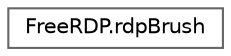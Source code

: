 digraph "Graphical Class Hierarchy"
{
 // LATEX_PDF_SIZE
  bgcolor="transparent";
  edge [fontname=Helvetica,fontsize=10,labelfontname=Helvetica,labelfontsize=10];
  node [fontname=Helvetica,fontsize=10,shape=box,height=0.2,width=0.4];
  rankdir="LR";
  Node0 [id="Node000000",label="FreeRDP.rdpBrush",height=0.2,width=0.4,color="grey40", fillcolor="white", style="filled",URL="$struct_free_r_d_p_1_1rdp_brush.html",tooltip=" "];
}
